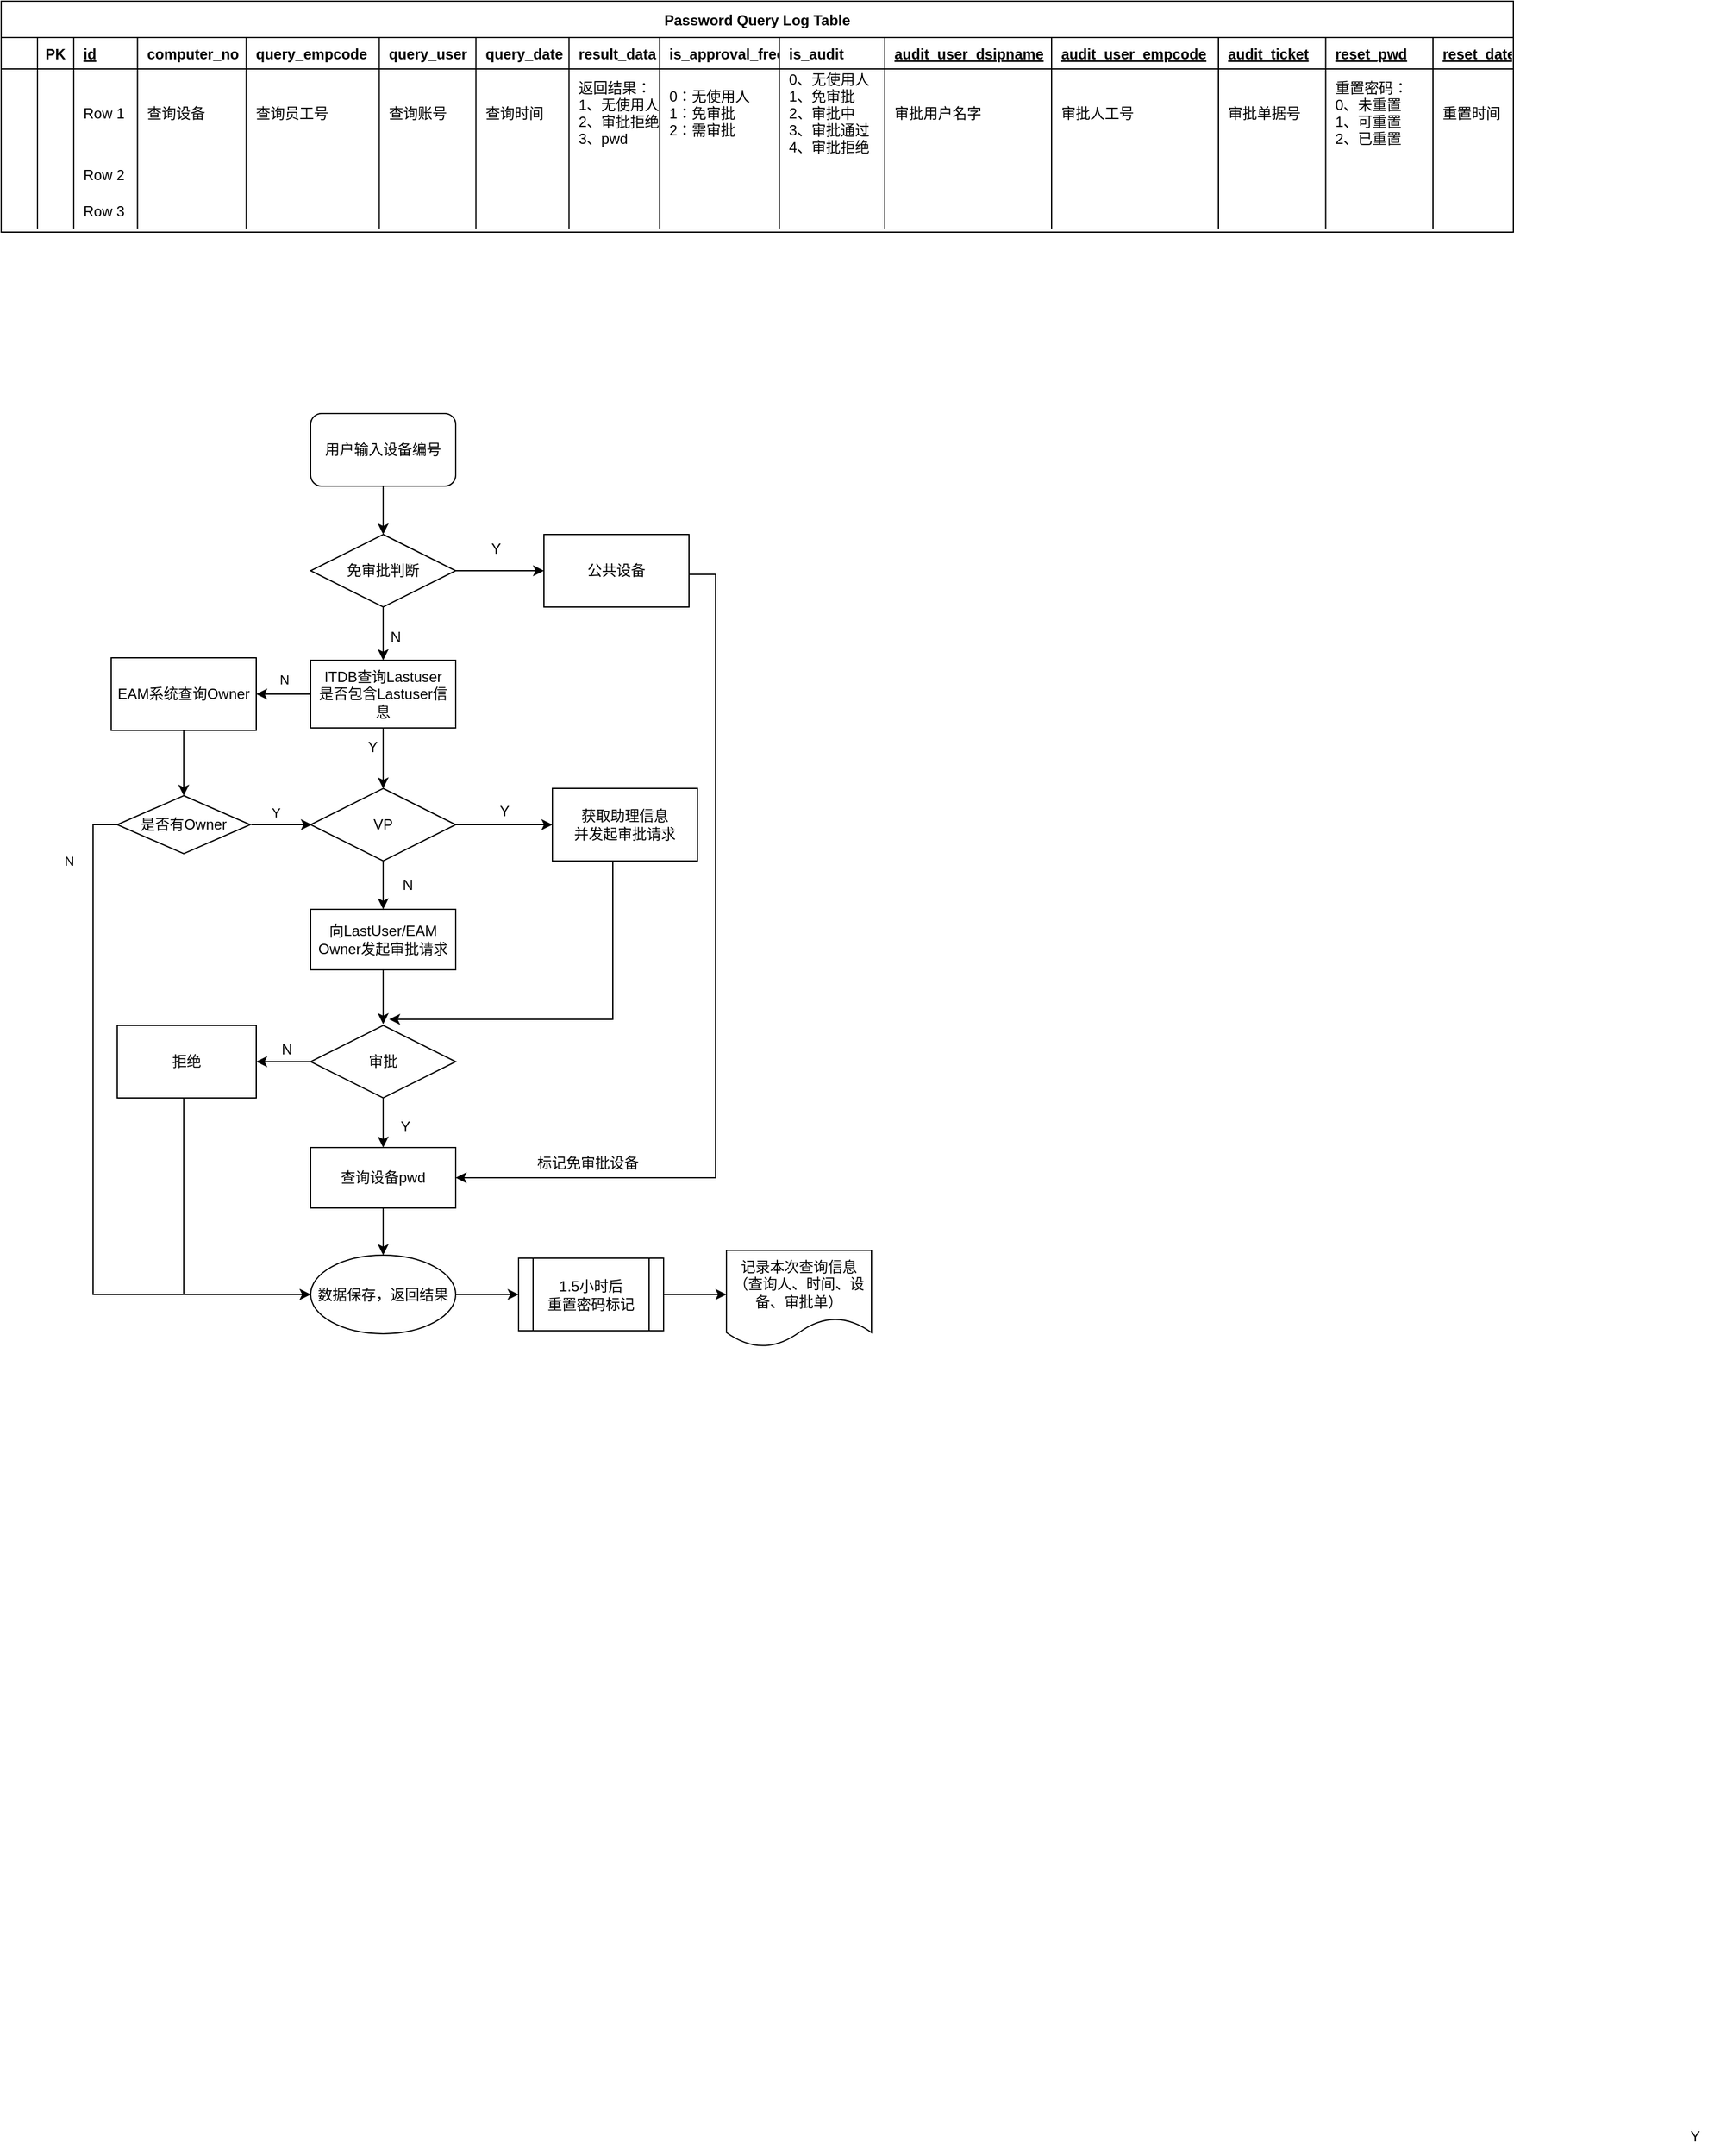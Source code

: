 <mxfile version="20.2.2" type="github">
  <diagram id="vbQiUH-Y-CFZcAto1QvN" name="Page-1">
    <mxGraphModel dx="1422" dy="1931" grid="0" gridSize="10" guides="1" tooltips="1" connect="1" arrows="1" fold="1" page="1" pageScale="1" pageWidth="827" pageHeight="1169" math="0" shadow="0">
      <root>
        <mxCell id="0" />
        <mxCell id="1" parent="0" />
        <mxCell id="knBJjmFrqUkN4ZLhKLsM-4" value="" style="edgeStyle=orthogonalEdgeStyle;rounded=0;orthogonalLoop=1;jettySize=auto;html=1;" parent="1" source="knBJjmFrqUkN4ZLhKLsM-1" target="knBJjmFrqUkN4ZLhKLsM-2" edge="1">
          <mxGeometry relative="1" as="geometry" />
        </mxCell>
        <mxCell id="knBJjmFrqUkN4ZLhKLsM-1" value="用户输入设备编号" style="rounded=1;whiteSpace=wrap;html=1;" parent="1" vertex="1">
          <mxGeometry x="280" y="130" width="120" height="60" as="geometry" />
        </mxCell>
        <mxCell id="knBJjmFrqUkN4ZLhKLsM-6" value="" style="edgeStyle=orthogonalEdgeStyle;rounded=0;orthogonalLoop=1;jettySize=auto;html=1;" parent="1" source="knBJjmFrqUkN4ZLhKLsM-2" target="knBJjmFrqUkN4ZLhKLsM-5" edge="1">
          <mxGeometry relative="1" as="geometry" />
        </mxCell>
        <mxCell id="knBJjmFrqUkN4ZLhKLsM-9" value="" style="edgeStyle=orthogonalEdgeStyle;rounded=0;orthogonalLoop=1;jettySize=auto;html=1;" parent="1" source="knBJjmFrqUkN4ZLhKLsM-2" target="knBJjmFrqUkN4ZLhKLsM-8" edge="1">
          <mxGeometry relative="1" as="geometry" />
        </mxCell>
        <mxCell id="knBJjmFrqUkN4ZLhKLsM-2" value="免审批判断" style="rhombus;whiteSpace=wrap;html=1;" parent="1" vertex="1">
          <mxGeometry x="280" y="230" width="120" height="60" as="geometry" />
        </mxCell>
        <mxCell id="knBJjmFrqUkN4ZLhKLsM-42" style="edgeStyle=orthogonalEdgeStyle;rounded=0;orthogonalLoop=1;jettySize=auto;html=1;entryX=1;entryY=0.5;entryDx=0;entryDy=0;" parent="1" source="knBJjmFrqUkN4ZLhKLsM-5" target="knBJjmFrqUkN4ZLhKLsM-25" edge="1">
          <mxGeometry relative="1" as="geometry">
            <mxPoint x="739" y="764" as="targetPoint" />
            <Array as="points">
              <mxPoint x="615" y="263" />
              <mxPoint x="615" y="762" />
            </Array>
          </mxGeometry>
        </mxCell>
        <mxCell id="knBJjmFrqUkN4ZLhKLsM-5" value="公共设备" style="whiteSpace=wrap;html=1;" parent="1" vertex="1">
          <mxGeometry x="473" y="230" width="120" height="60" as="geometry" />
        </mxCell>
        <mxCell id="knBJjmFrqUkN4ZLhKLsM-7" value="Y" style="text;html=1;align=center;verticalAlign=middle;resizable=0;points=[];autosize=1;strokeColor=none;fillColor=none;" parent="1" vertex="1">
          <mxGeometry x="418" y="227" width="30" height="30" as="geometry" />
        </mxCell>
        <object label="" id="knBJjmFrqUkN4ZLhKLsM-47">
          <mxCell style="edgeStyle=orthogonalEdgeStyle;rounded=0;orthogonalLoop=1;jettySize=auto;html=1;" parent="1" source="knBJjmFrqUkN4ZLhKLsM-8" target="knBJjmFrqUkN4ZLhKLsM-46" edge="1">
            <mxGeometry relative="1" as="geometry" />
          </mxCell>
        </object>
        <mxCell id="knBJjmFrqUkN4ZLhKLsM-54" value="N" style="edgeLabel;html=1;align=center;verticalAlign=middle;resizable=0;points=[];" parent="knBJjmFrqUkN4ZLhKLsM-47" vertex="1" connectable="0">
          <mxGeometry x="0.267" y="-2" relative="1" as="geometry">
            <mxPoint x="6" y="-10" as="offset" />
          </mxGeometry>
        </mxCell>
        <mxCell id="knBJjmFrqUkN4ZLhKLsM-49" value="" style="edgeStyle=orthogonalEdgeStyle;rounded=0;orthogonalLoop=1;jettySize=auto;html=1;entryX=0.5;entryY=0;entryDx=0;entryDy=0;" parent="1" source="knBJjmFrqUkN4ZLhKLsM-8" target="knBJjmFrqUkN4ZLhKLsM-11" edge="1">
          <mxGeometry relative="1" as="geometry">
            <mxPoint x="340" y="424" as="targetPoint" />
          </mxGeometry>
        </mxCell>
        <mxCell id="knBJjmFrqUkN4ZLhKLsM-8" value="ITDB查询Lastuser&lt;br&gt;是否包含Lastuser信息" style="whiteSpace=wrap;html=1;" parent="1" vertex="1">
          <mxGeometry x="280" y="334" width="120" height="56" as="geometry" />
        </mxCell>
        <mxCell id="knBJjmFrqUkN4ZLhKLsM-10" value="N" style="text;html=1;align=center;verticalAlign=middle;resizable=0;points=[];autosize=1;strokeColor=none;fillColor=none;" parent="1" vertex="1">
          <mxGeometry x="335" y="300" width="30" height="30" as="geometry" />
        </mxCell>
        <mxCell id="knBJjmFrqUkN4ZLhKLsM-14" value="" style="edgeStyle=orthogonalEdgeStyle;rounded=0;orthogonalLoop=1;jettySize=auto;html=1;" parent="1" source="knBJjmFrqUkN4ZLhKLsM-11" target="knBJjmFrqUkN4ZLhKLsM-13" edge="1">
          <mxGeometry relative="1" as="geometry" />
        </mxCell>
        <mxCell id="knBJjmFrqUkN4ZLhKLsM-17" value="" style="edgeStyle=orthogonalEdgeStyle;rounded=0;orthogonalLoop=1;jettySize=auto;html=1;" parent="1" source="knBJjmFrqUkN4ZLhKLsM-11" target="knBJjmFrqUkN4ZLhKLsM-16" edge="1">
          <mxGeometry relative="1" as="geometry" />
        </mxCell>
        <mxCell id="knBJjmFrqUkN4ZLhKLsM-11" value="VP" style="rhombus;whiteSpace=wrap;html=1;" parent="1" vertex="1">
          <mxGeometry x="280" y="440" width="120" height="60" as="geometry" />
        </mxCell>
        <mxCell id="knBJjmFrqUkN4ZLhKLsM-21" style="edgeStyle=orthogonalEdgeStyle;rounded=0;orthogonalLoop=1;jettySize=auto;html=1;" parent="1" source="knBJjmFrqUkN4ZLhKLsM-13" edge="1">
          <mxGeometry relative="1" as="geometry">
            <mxPoint x="345" y="631" as="targetPoint" />
            <Array as="points">
              <mxPoint x="530" y="631" />
            </Array>
          </mxGeometry>
        </mxCell>
        <mxCell id="knBJjmFrqUkN4ZLhKLsM-13" value="获取助理信息&lt;br&gt;并发起审批请求" style="whiteSpace=wrap;html=1;" parent="1" vertex="1">
          <mxGeometry x="480" y="440" width="120" height="60" as="geometry" />
        </mxCell>
        <mxCell id="knBJjmFrqUkN4ZLhKLsM-15" value="Y" style="text;html=1;align=center;verticalAlign=middle;resizable=0;points=[];autosize=1;strokeColor=none;fillColor=none;" parent="1" vertex="1">
          <mxGeometry x="425" y="444" width="30" height="30" as="geometry" />
        </mxCell>
        <mxCell id="knBJjmFrqUkN4ZLhKLsM-20" value="" style="edgeStyle=orthogonalEdgeStyle;rounded=0;orthogonalLoop=1;jettySize=auto;html=1;" parent="1" source="knBJjmFrqUkN4ZLhKLsM-16" edge="1">
          <mxGeometry relative="1" as="geometry">
            <mxPoint x="340" y="635" as="targetPoint" />
          </mxGeometry>
        </mxCell>
        <mxCell id="knBJjmFrqUkN4ZLhKLsM-16" value="向LastUser/EAM Owner发起审批请求" style="whiteSpace=wrap;html=1;" parent="1" vertex="1">
          <mxGeometry x="280" y="540" width="120" height="50" as="geometry" />
        </mxCell>
        <mxCell id="knBJjmFrqUkN4ZLhKLsM-18" value="N" style="text;html=1;align=center;verticalAlign=middle;resizable=0;points=[];autosize=1;strokeColor=none;fillColor=none;" parent="1" vertex="1">
          <mxGeometry x="345" y="505" width="30" height="30" as="geometry" />
        </mxCell>
        <mxCell id="knBJjmFrqUkN4ZLhKLsM-23" value="" style="edgeStyle=orthogonalEdgeStyle;rounded=0;orthogonalLoop=1;jettySize=auto;html=1;" parent="1" source="knBJjmFrqUkN4ZLhKLsM-19" target="knBJjmFrqUkN4ZLhKLsM-22" edge="1">
          <mxGeometry relative="1" as="geometry" />
        </mxCell>
        <mxCell id="knBJjmFrqUkN4ZLhKLsM-26" value="" style="edgeStyle=orthogonalEdgeStyle;rounded=0;orthogonalLoop=1;jettySize=auto;html=1;" parent="1" source="knBJjmFrqUkN4ZLhKLsM-19" target="knBJjmFrqUkN4ZLhKLsM-25" edge="1">
          <mxGeometry relative="1" as="geometry" />
        </mxCell>
        <mxCell id="knBJjmFrqUkN4ZLhKLsM-19" value="审批" style="rhombus;whiteSpace=wrap;html=1;" parent="1" vertex="1">
          <mxGeometry x="280" y="636" width="120" height="60" as="geometry" />
        </mxCell>
        <mxCell id="knBJjmFrqUkN4ZLhKLsM-34" style="edgeStyle=orthogonalEdgeStyle;rounded=0;orthogonalLoop=1;jettySize=auto;html=1;entryX=0;entryY=0.5;entryDx=0;entryDy=0;" parent="1" source="knBJjmFrqUkN4ZLhKLsM-22" target="knBJjmFrqUkN4ZLhKLsM-29" edge="1">
          <mxGeometry relative="1" as="geometry">
            <Array as="points">
              <mxPoint x="175" y="859" />
            </Array>
          </mxGeometry>
        </mxCell>
        <mxCell id="knBJjmFrqUkN4ZLhKLsM-22" value="拒绝" style="whiteSpace=wrap;html=1;" parent="1" vertex="1">
          <mxGeometry x="120" y="636" width="115" height="60" as="geometry" />
        </mxCell>
        <mxCell id="knBJjmFrqUkN4ZLhKLsM-24" value="N" style="text;html=1;align=center;verticalAlign=middle;resizable=0;points=[];autosize=1;strokeColor=none;fillColor=none;" parent="1" vertex="1">
          <mxGeometry x="245" y="641" width="30" height="30" as="geometry" />
        </mxCell>
        <mxCell id="knBJjmFrqUkN4ZLhKLsM-30" value="" style="edgeStyle=orthogonalEdgeStyle;rounded=0;orthogonalLoop=1;jettySize=auto;html=1;" parent="1" source="knBJjmFrqUkN4ZLhKLsM-25" target="knBJjmFrqUkN4ZLhKLsM-29" edge="1">
          <mxGeometry relative="1" as="geometry" />
        </mxCell>
        <mxCell id="knBJjmFrqUkN4ZLhKLsM-25" value="查询设备pwd" style="whiteSpace=wrap;html=1;" parent="1" vertex="1">
          <mxGeometry x="280" y="737" width="120" height="50" as="geometry" />
        </mxCell>
        <mxCell id="knBJjmFrqUkN4ZLhKLsM-27" value="Y" style="text;html=1;align=center;verticalAlign=middle;resizable=0;points=[];autosize=1;strokeColor=none;fillColor=none;" parent="1" vertex="1">
          <mxGeometry x="1410" y="1540" width="30" height="30" as="geometry" />
        </mxCell>
        <mxCell id="knBJjmFrqUkN4ZLhKLsM-28" value="Y" style="text;html=1;align=center;verticalAlign=middle;resizable=0;points=[];autosize=1;strokeColor=none;fillColor=none;" parent="1" vertex="1">
          <mxGeometry x="343" y="705" width="30" height="30" as="geometry" />
        </mxCell>
        <mxCell id="knBJjmFrqUkN4ZLhKLsM-36" value="" style="edgeStyle=orthogonalEdgeStyle;rounded=0;orthogonalLoop=1;jettySize=auto;html=1;" parent="1" source="knBJjmFrqUkN4ZLhKLsM-29" target="knBJjmFrqUkN4ZLhKLsM-35" edge="1">
          <mxGeometry relative="1" as="geometry" />
        </mxCell>
        <mxCell id="knBJjmFrqUkN4ZLhKLsM-29" value="数据保存，返回结果" style="ellipse;whiteSpace=wrap;html=1;" parent="1" vertex="1">
          <mxGeometry x="280" y="826" width="120" height="65" as="geometry" />
        </mxCell>
        <mxCell id="knBJjmFrqUkN4ZLhKLsM-38" value="" style="edgeStyle=orthogonalEdgeStyle;rounded=0;orthogonalLoop=1;jettySize=auto;html=1;" parent="1" source="knBJjmFrqUkN4ZLhKLsM-35" edge="1">
          <mxGeometry relative="1" as="geometry">
            <mxPoint x="624" y="858.5" as="targetPoint" />
          </mxGeometry>
        </mxCell>
        <mxCell id="knBJjmFrqUkN4ZLhKLsM-35" value="1.5小时后&lt;br&gt;重置密码标记" style="shape=process;whiteSpace=wrap;html=1;backgroundOutline=1;" parent="1" vertex="1">
          <mxGeometry x="452" y="828.5" width="120" height="60" as="geometry" />
        </mxCell>
        <mxCell id="knBJjmFrqUkN4ZLhKLsM-41" value="记录本次查询信息&lt;br&gt;（查询人、时间、设备、审批单）" style="shape=document;whiteSpace=wrap;html=1;boundedLbl=1;" parent="1" vertex="1">
          <mxGeometry x="624" y="822" width="120" height="80" as="geometry" />
        </mxCell>
        <mxCell id="knBJjmFrqUkN4ZLhKLsM-43" value="标记免审批设备" style="text;html=1;align=center;verticalAlign=middle;resizable=0;points=[];autosize=1;strokeColor=none;fillColor=none;" parent="1" vertex="1">
          <mxGeometry x="458" y="737" width="102" height="26" as="geometry" />
        </mxCell>
        <mxCell id="knBJjmFrqUkN4ZLhKLsM-56" value="" style="edgeStyle=orthogonalEdgeStyle;rounded=0;orthogonalLoop=1;jettySize=auto;html=1;" parent="1" source="knBJjmFrqUkN4ZLhKLsM-46" target="knBJjmFrqUkN4ZLhKLsM-55" edge="1">
          <mxGeometry relative="1" as="geometry" />
        </mxCell>
        <mxCell id="knBJjmFrqUkN4ZLhKLsM-46" value="EAM系统查询Owner" style="whiteSpace=wrap;html=1;" parent="1" vertex="1">
          <mxGeometry x="115" y="332" width="120" height="60" as="geometry" />
        </mxCell>
        <mxCell id="knBJjmFrqUkN4ZLhKLsM-50" value="Y" style="text;html=1;align=center;verticalAlign=middle;resizable=0;points=[];autosize=1;strokeColor=none;fillColor=none;" parent="1" vertex="1">
          <mxGeometry x="316" y="391" width="30" height="30" as="geometry" />
        </mxCell>
        <mxCell id="knBJjmFrqUkN4ZLhKLsM-57" value="Y&lt;br&gt;" style="edgeStyle=orthogonalEdgeStyle;rounded=0;orthogonalLoop=1;jettySize=auto;html=1;" parent="1" edge="1">
          <mxGeometry x="-0.2" y="10" relative="1" as="geometry">
            <mxPoint x="231" y="470" as="sourcePoint" />
            <mxPoint x="281" y="470" as="targetPoint" />
            <mxPoint as="offset" />
          </mxGeometry>
        </mxCell>
        <mxCell id="knBJjmFrqUkN4ZLhKLsM-58" style="edgeStyle=orthogonalEdgeStyle;rounded=0;orthogonalLoop=1;jettySize=auto;html=1;entryX=0;entryY=0.5;entryDx=0;entryDy=0;" parent="1" source="knBJjmFrqUkN4ZLhKLsM-55" target="knBJjmFrqUkN4ZLhKLsM-29" edge="1">
          <mxGeometry relative="1" as="geometry">
            <Array as="points">
              <mxPoint x="100" y="470" />
              <mxPoint x="100" y="859" />
            </Array>
          </mxGeometry>
        </mxCell>
        <mxCell id="knBJjmFrqUkN4ZLhKLsM-59" value="N" style="edgeLabel;html=1;align=center;verticalAlign=middle;resizable=0;points=[];" parent="knBJjmFrqUkN4ZLhKLsM-58" vertex="1" connectable="0">
          <mxGeometry x="0.125" y="1" relative="1" as="geometry">
            <mxPoint x="-21" y="-281" as="offset" />
          </mxGeometry>
        </mxCell>
        <mxCell id="knBJjmFrqUkN4ZLhKLsM-55" value="是否有Owner" style="rhombus;whiteSpace=wrap;html=1;" parent="1" vertex="1">
          <mxGeometry x="120" y="446" width="110" height="48" as="geometry" />
        </mxCell>
        <object label="Password Query Log Table" computer_no="编号" placeholders="1" id="2MrhT0dnpiUWP16GjqeY-18">
          <mxCell style="shape=table;startSize=30;container=1;collapsible=1;childLayout=tableLayout;fixedRows=1;rowLines=0;fontStyle=1;align=center;resizeLast=1;" parent="1" vertex="1">
            <mxGeometry x="24" y="-211" width="1251" height="191" as="geometry" />
          </mxCell>
        </object>
        <mxCell id="2MrhT0dnpiUWP16GjqeY-19" value="" style="shape=tableRow;horizontal=0;startSize=0;swimlaneHead=0;swimlaneBody=0;fillColor=none;collapsible=0;dropTarget=0;points=[[0,0.5],[1,0.5]];portConstraint=eastwest;top=0;left=0;right=0;bottom=1;" parent="2MrhT0dnpiUWP16GjqeY-18" vertex="1">
          <mxGeometry y="30" width="1251" height="26" as="geometry" />
        </mxCell>
        <mxCell id="2MrhT0dnpiUWP16GjqeY-31" style="shape=partialRectangle;connectable=0;fillColor=none;top=0;left=0;bottom=0;right=0;fontStyle=1;overflow=hidden;" parent="2MrhT0dnpiUWP16GjqeY-19" vertex="1">
          <mxGeometry width="30" height="26" as="geometry">
            <mxRectangle width="30" height="26" as="alternateBounds" />
          </mxGeometry>
        </mxCell>
        <mxCell id="2MrhT0dnpiUWP16GjqeY-20" value="PK" style="shape=partialRectangle;connectable=0;fillColor=none;top=0;left=0;bottom=0;right=0;fontStyle=1;overflow=hidden;" parent="2MrhT0dnpiUWP16GjqeY-19" vertex="1">
          <mxGeometry x="30" width="30" height="26" as="geometry">
            <mxRectangle width="30" height="26" as="alternateBounds" />
          </mxGeometry>
        </mxCell>
        <mxCell id="2MrhT0dnpiUWP16GjqeY-21" value="id" style="shape=partialRectangle;connectable=0;fillColor=none;top=0;left=0;bottom=0;right=0;align=left;spacingLeft=6;fontStyle=5;overflow=hidden;" parent="2MrhT0dnpiUWP16GjqeY-19" vertex="1">
          <mxGeometry x="60" width="52.75" height="26" as="geometry">
            <mxRectangle width="52.75" height="26" as="alternateBounds" />
          </mxGeometry>
        </mxCell>
        <mxCell id="2MrhT0dnpiUWP16GjqeY-35" value="computer_no" style="shape=partialRectangle;connectable=0;fillColor=none;top=0;left=0;bottom=0;right=0;align=left;spacingLeft=6;fontStyle=1;overflow=hidden;" parent="2MrhT0dnpiUWP16GjqeY-19" vertex="1">
          <mxGeometry x="112.75" width="90" height="26" as="geometry">
            <mxRectangle width="90" height="26" as="alternateBounds" />
          </mxGeometry>
        </mxCell>
        <mxCell id="2MrhT0dnpiUWP16GjqeY-39" value="query_empcode" style="shape=partialRectangle;connectable=0;fillColor=none;top=0;left=0;bottom=0;right=0;align=left;spacingLeft=6;fontStyle=1;overflow=hidden;" parent="2MrhT0dnpiUWP16GjqeY-19" vertex="1">
          <mxGeometry x="202.75" width="110" height="26" as="geometry">
            <mxRectangle width="110" height="26" as="alternateBounds" />
          </mxGeometry>
        </mxCell>
        <mxCell id="2MrhT0dnpiUWP16GjqeY-43" value="query_user" style="shape=partialRectangle;connectable=0;fillColor=none;top=0;left=0;bottom=0;right=0;align=left;spacingLeft=6;fontStyle=1;overflow=hidden;" parent="2MrhT0dnpiUWP16GjqeY-19" vertex="1">
          <mxGeometry x="312.75" width="80" height="26" as="geometry">
            <mxRectangle width="80" height="26" as="alternateBounds" />
          </mxGeometry>
        </mxCell>
        <mxCell id="2MrhT0dnpiUWP16GjqeY-47" value="query_date" style="shape=partialRectangle;connectable=0;fillColor=none;top=0;left=0;bottom=0;right=0;align=left;spacingLeft=6;fontStyle=1;overflow=hidden;" parent="2MrhT0dnpiUWP16GjqeY-19" vertex="1">
          <mxGeometry x="392.75" width="77" height="26" as="geometry">
            <mxRectangle width="77" height="26" as="alternateBounds" />
          </mxGeometry>
        </mxCell>
        <mxCell id="2MrhT0dnpiUWP16GjqeY-55" value="result_data" style="shape=partialRectangle;connectable=0;fillColor=none;top=0;left=0;bottom=0;right=0;align=left;spacingLeft=6;fontStyle=1;overflow=hidden;" parent="2MrhT0dnpiUWP16GjqeY-19" vertex="1">
          <mxGeometry x="469.75" width="75" height="26" as="geometry">
            <mxRectangle width="75" height="26" as="alternateBounds" />
          </mxGeometry>
        </mxCell>
        <mxCell id="2MrhT0dnpiUWP16GjqeY-51" value="is_approval_free" style="shape=partialRectangle;connectable=0;fillColor=none;top=0;left=0;bottom=0;right=0;align=left;spacingLeft=6;fontStyle=1;overflow=hidden;" parent="2MrhT0dnpiUWP16GjqeY-19" vertex="1">
          <mxGeometry x="544.75" width="99" height="26" as="geometry">
            <mxRectangle width="99" height="26" as="alternateBounds" />
          </mxGeometry>
        </mxCell>
        <mxCell id="2MrhT0dnpiUWP16GjqeY-59" value="is_audit" style="shape=partialRectangle;connectable=0;fillColor=none;top=0;left=0;bottom=0;right=0;align=left;spacingLeft=6;fontStyle=1;overflow=hidden;" parent="2MrhT0dnpiUWP16GjqeY-19" vertex="1">
          <mxGeometry x="643.75" width="87.25" height="26" as="geometry">
            <mxRectangle width="87.25" height="26" as="alternateBounds" />
          </mxGeometry>
        </mxCell>
        <mxCell id="2MrhT0dnpiUWP16GjqeY-63" value="audit_user_dsipname" style="shape=partialRectangle;connectable=0;fillColor=none;top=0;left=0;bottom=0;right=0;align=left;spacingLeft=6;fontStyle=5;overflow=hidden;" parent="2MrhT0dnpiUWP16GjqeY-19" vertex="1">
          <mxGeometry x="731" width="138" height="26" as="geometry">
            <mxRectangle width="138" height="26" as="alternateBounds" />
          </mxGeometry>
        </mxCell>
        <mxCell id="2MrhT0dnpiUWP16GjqeY-67" value="audit_user_empcode" style="shape=partialRectangle;connectable=0;fillColor=none;top=0;left=0;bottom=0;right=0;align=left;spacingLeft=6;fontStyle=5;overflow=hidden;" parent="2MrhT0dnpiUWP16GjqeY-19" vertex="1">
          <mxGeometry x="869" width="138" height="26" as="geometry">
            <mxRectangle width="138" height="26" as="alternateBounds" />
          </mxGeometry>
        </mxCell>
        <mxCell id="2MrhT0dnpiUWP16GjqeY-71" value="audit_ticket" style="shape=partialRectangle;connectable=0;fillColor=none;top=0;left=0;bottom=0;right=0;align=left;spacingLeft=6;fontStyle=5;overflow=hidden;" parent="2MrhT0dnpiUWP16GjqeY-19" vertex="1">
          <mxGeometry x="1007" width="88.75" height="26" as="geometry">
            <mxRectangle width="88.75" height="26" as="alternateBounds" />
          </mxGeometry>
        </mxCell>
        <mxCell id="2MrhT0dnpiUWP16GjqeY-75" value="reset_pwd" style="shape=partialRectangle;connectable=0;fillColor=none;top=0;left=0;bottom=0;right=0;align=left;spacingLeft=6;fontStyle=5;overflow=hidden;" parent="2MrhT0dnpiUWP16GjqeY-19" vertex="1">
          <mxGeometry x="1095.75" width="88.75" height="26" as="geometry">
            <mxRectangle width="88.75" height="26" as="alternateBounds" />
          </mxGeometry>
        </mxCell>
        <mxCell id="2MrhT0dnpiUWP16GjqeY-79" value="reset_date" style="shape=partialRectangle;connectable=0;fillColor=none;top=0;left=0;bottom=0;right=0;align=left;spacingLeft=6;fontStyle=5;overflow=hidden;" parent="2MrhT0dnpiUWP16GjqeY-19" vertex="1">
          <mxGeometry x="1184.5" width="66.5" height="26" as="geometry">
            <mxRectangle width="66.5" height="26" as="alternateBounds" />
          </mxGeometry>
        </mxCell>
        <mxCell id="2MrhT0dnpiUWP16GjqeY-22" value="" style="shape=tableRow;horizontal=0;startSize=0;swimlaneHead=0;swimlaneBody=0;fillColor=none;collapsible=0;dropTarget=0;points=[[0,0.5],[1,0.5]];portConstraint=eastwest;top=0;left=0;right=0;bottom=0;" parent="2MrhT0dnpiUWP16GjqeY-18" vertex="1">
          <mxGeometry y="56" width="1251" height="72" as="geometry" />
        </mxCell>
        <mxCell id="2MrhT0dnpiUWP16GjqeY-32" style="shape=partialRectangle;connectable=0;fillColor=none;top=0;left=0;bottom=0;right=0;editable=1;overflow=hidden;" parent="2MrhT0dnpiUWP16GjqeY-22" vertex="1">
          <mxGeometry width="30" height="72" as="geometry">
            <mxRectangle width="30" height="72" as="alternateBounds" />
          </mxGeometry>
        </mxCell>
        <mxCell id="2MrhT0dnpiUWP16GjqeY-23" value="" style="shape=partialRectangle;connectable=0;fillColor=none;top=0;left=0;bottom=0;right=0;editable=1;overflow=hidden;" parent="2MrhT0dnpiUWP16GjqeY-22" vertex="1">
          <mxGeometry x="30" width="30" height="72" as="geometry">
            <mxRectangle width="30" height="72" as="alternateBounds" />
          </mxGeometry>
        </mxCell>
        <mxCell id="2MrhT0dnpiUWP16GjqeY-24" value="Row 1" style="shape=partialRectangle;connectable=0;fillColor=none;top=0;left=0;bottom=0;right=0;align=left;spacingLeft=6;overflow=hidden;" parent="2MrhT0dnpiUWP16GjqeY-22" vertex="1">
          <mxGeometry x="60" width="52.75" height="72" as="geometry">
            <mxRectangle width="52.75" height="72" as="alternateBounds" />
          </mxGeometry>
        </mxCell>
        <mxCell id="2MrhT0dnpiUWP16GjqeY-36" value="查询设备" style="shape=partialRectangle;connectable=0;fillColor=none;top=0;left=0;bottom=0;right=0;align=left;spacingLeft=6;overflow=hidden;" parent="2MrhT0dnpiUWP16GjqeY-22" vertex="1">
          <mxGeometry x="112.75" width="90" height="72" as="geometry">
            <mxRectangle width="90" height="72" as="alternateBounds" />
          </mxGeometry>
        </mxCell>
        <mxCell id="2MrhT0dnpiUWP16GjqeY-40" value="查询员工号        " style="shape=partialRectangle;connectable=0;fillColor=none;top=0;left=0;bottom=0;right=0;align=left;spacingLeft=6;overflow=hidden;" parent="2MrhT0dnpiUWP16GjqeY-22" vertex="1">
          <mxGeometry x="202.75" width="110" height="72" as="geometry">
            <mxRectangle width="110" height="72" as="alternateBounds" />
          </mxGeometry>
        </mxCell>
        <mxCell id="2MrhT0dnpiUWP16GjqeY-44" value="查询账号" style="shape=partialRectangle;connectable=0;fillColor=none;top=0;left=0;bottom=0;right=0;align=left;spacingLeft=6;overflow=hidden;" parent="2MrhT0dnpiUWP16GjqeY-22" vertex="1">
          <mxGeometry x="312.75" width="80" height="72" as="geometry">
            <mxRectangle width="80" height="72" as="alternateBounds" />
          </mxGeometry>
        </mxCell>
        <mxCell id="2MrhT0dnpiUWP16GjqeY-48" value="查询时间" style="shape=partialRectangle;connectable=0;fillColor=none;top=0;left=0;bottom=0;right=0;align=left;spacingLeft=6;overflow=hidden;" parent="2MrhT0dnpiUWP16GjqeY-22" vertex="1">
          <mxGeometry x="392.75" width="77" height="72" as="geometry">
            <mxRectangle width="77" height="72" as="alternateBounds" />
          </mxGeometry>
        </mxCell>
        <mxCell id="2MrhT0dnpiUWP16GjqeY-56" value="返回结果：&#xa;1、无使用人&#xa;2、审批拒绝&#xa;3、pwd" style="shape=partialRectangle;connectable=0;fillColor=none;top=0;left=0;bottom=0;right=0;align=left;spacingLeft=6;overflow=hidden;" parent="2MrhT0dnpiUWP16GjqeY-22" vertex="1">
          <mxGeometry x="469.75" width="75" height="72" as="geometry">
            <mxRectangle width="75" height="72" as="alternateBounds" />
          </mxGeometry>
        </mxCell>
        <mxCell id="2MrhT0dnpiUWP16GjqeY-52" value="0：无使用人&#xa;1：免审批&#xa;2：需审批" style="shape=partialRectangle;connectable=0;fillColor=none;top=0;left=0;bottom=0;right=0;align=left;spacingLeft=6;overflow=hidden;" parent="2MrhT0dnpiUWP16GjqeY-22" vertex="1">
          <mxGeometry x="544.75" width="99" height="72" as="geometry">
            <mxRectangle width="99" height="72" as="alternateBounds" />
          </mxGeometry>
        </mxCell>
        <mxCell id="2MrhT0dnpiUWP16GjqeY-60" value="0、无使用人&#xa;1、免审批&#xa;2、审批中&#xa;3、审批通过&#xa;4、审批拒绝" style="shape=partialRectangle;connectable=0;fillColor=none;top=0;left=0;bottom=0;right=0;align=left;spacingLeft=6;overflow=hidden;" parent="2MrhT0dnpiUWP16GjqeY-22" vertex="1">
          <mxGeometry x="643.75" width="87.25" height="72" as="geometry">
            <mxRectangle width="87.25" height="72" as="alternateBounds" />
          </mxGeometry>
        </mxCell>
        <mxCell id="2MrhT0dnpiUWP16GjqeY-64" value="审批用户名字" style="shape=partialRectangle;connectable=0;fillColor=none;top=0;left=0;bottom=0;right=0;align=left;spacingLeft=6;overflow=hidden;" parent="2MrhT0dnpiUWP16GjqeY-22" vertex="1">
          <mxGeometry x="731" width="138" height="72" as="geometry">
            <mxRectangle width="138" height="72" as="alternateBounds" />
          </mxGeometry>
        </mxCell>
        <mxCell id="2MrhT0dnpiUWP16GjqeY-68" value="审批人工号" style="shape=partialRectangle;connectable=0;fillColor=none;top=0;left=0;bottom=0;right=0;align=left;spacingLeft=6;overflow=hidden;" parent="2MrhT0dnpiUWP16GjqeY-22" vertex="1">
          <mxGeometry x="869" width="138" height="72" as="geometry">
            <mxRectangle width="138" height="72" as="alternateBounds" />
          </mxGeometry>
        </mxCell>
        <mxCell id="2MrhT0dnpiUWP16GjqeY-72" value="审批单据号" style="shape=partialRectangle;connectable=0;fillColor=none;top=0;left=0;bottom=0;right=0;align=left;spacingLeft=6;overflow=hidden;" parent="2MrhT0dnpiUWP16GjqeY-22" vertex="1">
          <mxGeometry x="1007" width="88.75" height="72" as="geometry">
            <mxRectangle width="88.75" height="72" as="alternateBounds" />
          </mxGeometry>
        </mxCell>
        <mxCell id="2MrhT0dnpiUWP16GjqeY-76" value="重置密码：&#xa;0、未重置&#xa;1、可重置&#xa;2、已重置" style="shape=partialRectangle;connectable=0;fillColor=none;top=0;left=0;bottom=0;right=0;align=left;spacingLeft=6;overflow=hidden;" parent="2MrhT0dnpiUWP16GjqeY-22" vertex="1">
          <mxGeometry x="1095.75" width="88.75" height="72" as="geometry">
            <mxRectangle width="88.75" height="72" as="alternateBounds" />
          </mxGeometry>
        </mxCell>
        <mxCell id="2MrhT0dnpiUWP16GjqeY-80" value="重置时间" style="shape=partialRectangle;connectable=0;fillColor=none;top=0;left=0;bottom=0;right=0;align=left;spacingLeft=6;overflow=hidden;" parent="2MrhT0dnpiUWP16GjqeY-22" vertex="1">
          <mxGeometry x="1184.5" width="66.5" height="72" as="geometry">
            <mxRectangle width="66.5" height="72" as="alternateBounds" />
          </mxGeometry>
        </mxCell>
        <mxCell id="2MrhT0dnpiUWP16GjqeY-25" value="" style="shape=tableRow;horizontal=0;startSize=0;swimlaneHead=0;swimlaneBody=0;fillColor=none;collapsible=0;dropTarget=0;points=[[0,0.5],[1,0.5]];portConstraint=eastwest;top=0;left=0;right=0;bottom=0;" parent="2MrhT0dnpiUWP16GjqeY-18" vertex="1">
          <mxGeometry y="128" width="1251" height="30" as="geometry" />
        </mxCell>
        <mxCell id="2MrhT0dnpiUWP16GjqeY-33" style="shape=partialRectangle;connectable=0;fillColor=none;top=0;left=0;bottom=0;right=0;editable=1;overflow=hidden;" parent="2MrhT0dnpiUWP16GjqeY-25" vertex="1">
          <mxGeometry width="30" height="30" as="geometry">
            <mxRectangle width="30" height="30" as="alternateBounds" />
          </mxGeometry>
        </mxCell>
        <mxCell id="2MrhT0dnpiUWP16GjqeY-26" value="" style="shape=partialRectangle;connectable=0;fillColor=none;top=0;left=0;bottom=0;right=0;editable=1;overflow=hidden;" parent="2MrhT0dnpiUWP16GjqeY-25" vertex="1">
          <mxGeometry x="30" width="30" height="30" as="geometry">
            <mxRectangle width="30" height="30" as="alternateBounds" />
          </mxGeometry>
        </mxCell>
        <mxCell id="2MrhT0dnpiUWP16GjqeY-27" value="Row 2" style="shape=partialRectangle;connectable=0;fillColor=none;top=0;left=0;bottom=0;right=0;align=left;spacingLeft=6;overflow=hidden;" parent="2MrhT0dnpiUWP16GjqeY-25" vertex="1">
          <mxGeometry x="60" width="52.75" height="30" as="geometry">
            <mxRectangle width="52.75" height="30" as="alternateBounds" />
          </mxGeometry>
        </mxCell>
        <mxCell id="2MrhT0dnpiUWP16GjqeY-37" style="shape=partialRectangle;connectable=0;fillColor=none;top=0;left=0;bottom=0;right=0;align=left;spacingLeft=6;overflow=hidden;" parent="2MrhT0dnpiUWP16GjqeY-25" vertex="1">
          <mxGeometry x="112.75" width="90" height="30" as="geometry">
            <mxRectangle width="90" height="30" as="alternateBounds" />
          </mxGeometry>
        </mxCell>
        <mxCell id="2MrhT0dnpiUWP16GjqeY-41" style="shape=partialRectangle;connectable=0;fillColor=none;top=0;left=0;bottom=0;right=0;align=left;spacingLeft=6;overflow=hidden;" parent="2MrhT0dnpiUWP16GjqeY-25" vertex="1">
          <mxGeometry x="202.75" width="110" height="30" as="geometry">
            <mxRectangle width="110" height="30" as="alternateBounds" />
          </mxGeometry>
        </mxCell>
        <mxCell id="2MrhT0dnpiUWP16GjqeY-45" style="shape=partialRectangle;connectable=0;fillColor=none;top=0;left=0;bottom=0;right=0;align=left;spacingLeft=6;overflow=hidden;" parent="2MrhT0dnpiUWP16GjqeY-25" vertex="1">
          <mxGeometry x="312.75" width="80" height="30" as="geometry">
            <mxRectangle width="80" height="30" as="alternateBounds" />
          </mxGeometry>
        </mxCell>
        <mxCell id="2MrhT0dnpiUWP16GjqeY-49" style="shape=partialRectangle;connectable=0;fillColor=none;top=0;left=0;bottom=0;right=0;align=left;spacingLeft=6;overflow=hidden;" parent="2MrhT0dnpiUWP16GjqeY-25" vertex="1">
          <mxGeometry x="392.75" width="77" height="30" as="geometry">
            <mxRectangle width="77" height="30" as="alternateBounds" />
          </mxGeometry>
        </mxCell>
        <mxCell id="2MrhT0dnpiUWP16GjqeY-57" style="shape=partialRectangle;connectable=0;fillColor=none;top=0;left=0;bottom=0;right=0;align=left;spacingLeft=6;overflow=hidden;" parent="2MrhT0dnpiUWP16GjqeY-25" vertex="1">
          <mxGeometry x="469.75" width="75" height="30" as="geometry">
            <mxRectangle width="75" height="30" as="alternateBounds" />
          </mxGeometry>
        </mxCell>
        <mxCell id="2MrhT0dnpiUWP16GjqeY-53" style="shape=partialRectangle;connectable=0;fillColor=none;top=0;left=0;bottom=0;right=0;align=left;spacingLeft=6;overflow=hidden;" parent="2MrhT0dnpiUWP16GjqeY-25" vertex="1">
          <mxGeometry x="544.75" width="99" height="30" as="geometry">
            <mxRectangle width="99" height="30" as="alternateBounds" />
          </mxGeometry>
        </mxCell>
        <mxCell id="2MrhT0dnpiUWP16GjqeY-61" style="shape=partialRectangle;connectable=0;fillColor=none;top=0;left=0;bottom=0;right=0;align=left;spacingLeft=6;overflow=hidden;" parent="2MrhT0dnpiUWP16GjqeY-25" vertex="1">
          <mxGeometry x="643.75" width="87.25" height="30" as="geometry">
            <mxRectangle width="87.25" height="30" as="alternateBounds" />
          </mxGeometry>
        </mxCell>
        <mxCell id="2MrhT0dnpiUWP16GjqeY-65" style="shape=partialRectangle;connectable=0;fillColor=none;top=0;left=0;bottom=0;right=0;align=left;spacingLeft=6;overflow=hidden;" parent="2MrhT0dnpiUWP16GjqeY-25" vertex="1">
          <mxGeometry x="731" width="138" height="30" as="geometry">
            <mxRectangle width="138" height="30" as="alternateBounds" />
          </mxGeometry>
        </mxCell>
        <mxCell id="2MrhT0dnpiUWP16GjqeY-69" style="shape=partialRectangle;connectable=0;fillColor=none;top=0;left=0;bottom=0;right=0;align=left;spacingLeft=6;overflow=hidden;" parent="2MrhT0dnpiUWP16GjqeY-25" vertex="1">
          <mxGeometry x="869" width="138" height="30" as="geometry">
            <mxRectangle width="138" height="30" as="alternateBounds" />
          </mxGeometry>
        </mxCell>
        <mxCell id="2MrhT0dnpiUWP16GjqeY-73" style="shape=partialRectangle;connectable=0;fillColor=none;top=0;left=0;bottom=0;right=0;align=left;spacingLeft=6;overflow=hidden;" parent="2MrhT0dnpiUWP16GjqeY-25" vertex="1">
          <mxGeometry x="1007" width="88.75" height="30" as="geometry">
            <mxRectangle width="88.75" height="30" as="alternateBounds" />
          </mxGeometry>
        </mxCell>
        <mxCell id="2MrhT0dnpiUWP16GjqeY-77" style="shape=partialRectangle;connectable=0;fillColor=none;top=0;left=0;bottom=0;right=0;align=left;spacingLeft=6;overflow=hidden;" parent="2MrhT0dnpiUWP16GjqeY-25" vertex="1">
          <mxGeometry x="1095.75" width="88.75" height="30" as="geometry">
            <mxRectangle width="88.75" height="30" as="alternateBounds" />
          </mxGeometry>
        </mxCell>
        <mxCell id="2MrhT0dnpiUWP16GjqeY-81" style="shape=partialRectangle;connectable=0;fillColor=none;top=0;left=0;bottom=0;right=0;align=left;spacingLeft=6;overflow=hidden;" parent="2MrhT0dnpiUWP16GjqeY-25" vertex="1">
          <mxGeometry x="1184.5" width="66.5" height="30" as="geometry">
            <mxRectangle width="66.5" height="30" as="alternateBounds" />
          </mxGeometry>
        </mxCell>
        <mxCell id="2MrhT0dnpiUWP16GjqeY-28" value="" style="shape=tableRow;horizontal=0;startSize=0;swimlaneHead=0;swimlaneBody=0;fillColor=none;collapsible=0;dropTarget=0;points=[[0,0.5],[1,0.5]];portConstraint=eastwest;top=0;left=0;right=0;bottom=0;" parent="2MrhT0dnpiUWP16GjqeY-18" vertex="1">
          <mxGeometry y="158" width="1251" height="30" as="geometry" />
        </mxCell>
        <mxCell id="2MrhT0dnpiUWP16GjqeY-34" style="shape=partialRectangle;connectable=0;fillColor=none;top=0;left=0;bottom=0;right=0;editable=1;overflow=hidden;" parent="2MrhT0dnpiUWP16GjqeY-28" vertex="1">
          <mxGeometry width="30" height="30" as="geometry">
            <mxRectangle width="30" height="30" as="alternateBounds" />
          </mxGeometry>
        </mxCell>
        <mxCell id="2MrhT0dnpiUWP16GjqeY-29" value="" style="shape=partialRectangle;connectable=0;fillColor=none;top=0;left=0;bottom=0;right=0;editable=1;overflow=hidden;" parent="2MrhT0dnpiUWP16GjqeY-28" vertex="1">
          <mxGeometry x="30" width="30" height="30" as="geometry">
            <mxRectangle width="30" height="30" as="alternateBounds" />
          </mxGeometry>
        </mxCell>
        <mxCell id="2MrhT0dnpiUWP16GjqeY-30" value="Row 3" style="shape=partialRectangle;connectable=0;fillColor=none;top=0;left=0;bottom=0;right=0;align=left;spacingLeft=6;overflow=hidden;" parent="2MrhT0dnpiUWP16GjqeY-28" vertex="1">
          <mxGeometry x="60" width="52.75" height="30" as="geometry">
            <mxRectangle width="52.75" height="30" as="alternateBounds" />
          </mxGeometry>
        </mxCell>
        <mxCell id="2MrhT0dnpiUWP16GjqeY-38" style="shape=partialRectangle;connectable=0;fillColor=none;top=0;left=0;bottom=0;right=0;align=left;spacingLeft=6;overflow=hidden;" parent="2MrhT0dnpiUWP16GjqeY-28" vertex="1">
          <mxGeometry x="112.75" width="90" height="30" as="geometry">
            <mxRectangle width="90" height="30" as="alternateBounds" />
          </mxGeometry>
        </mxCell>
        <mxCell id="2MrhT0dnpiUWP16GjqeY-42" style="shape=partialRectangle;connectable=0;fillColor=none;top=0;left=0;bottom=0;right=0;align=left;spacingLeft=6;overflow=hidden;" parent="2MrhT0dnpiUWP16GjqeY-28" vertex="1">
          <mxGeometry x="202.75" width="110" height="30" as="geometry">
            <mxRectangle width="110" height="30" as="alternateBounds" />
          </mxGeometry>
        </mxCell>
        <mxCell id="2MrhT0dnpiUWP16GjqeY-46" style="shape=partialRectangle;connectable=0;fillColor=none;top=0;left=0;bottom=0;right=0;align=left;spacingLeft=6;overflow=hidden;" parent="2MrhT0dnpiUWP16GjqeY-28" vertex="1">
          <mxGeometry x="312.75" width="80" height="30" as="geometry">
            <mxRectangle width="80" height="30" as="alternateBounds" />
          </mxGeometry>
        </mxCell>
        <mxCell id="2MrhT0dnpiUWP16GjqeY-50" style="shape=partialRectangle;connectable=0;fillColor=none;top=0;left=0;bottom=0;right=0;align=left;spacingLeft=6;overflow=hidden;" parent="2MrhT0dnpiUWP16GjqeY-28" vertex="1">
          <mxGeometry x="392.75" width="77" height="30" as="geometry">
            <mxRectangle width="77" height="30" as="alternateBounds" />
          </mxGeometry>
        </mxCell>
        <mxCell id="2MrhT0dnpiUWP16GjqeY-58" style="shape=partialRectangle;connectable=0;fillColor=none;top=0;left=0;bottom=0;right=0;align=left;spacingLeft=6;overflow=hidden;" parent="2MrhT0dnpiUWP16GjqeY-28" vertex="1">
          <mxGeometry x="469.75" width="75" height="30" as="geometry">
            <mxRectangle width="75" height="30" as="alternateBounds" />
          </mxGeometry>
        </mxCell>
        <mxCell id="2MrhT0dnpiUWP16GjqeY-54" style="shape=partialRectangle;connectable=0;fillColor=none;top=0;left=0;bottom=0;right=0;align=left;spacingLeft=6;overflow=hidden;" parent="2MrhT0dnpiUWP16GjqeY-28" vertex="1">
          <mxGeometry x="544.75" width="99" height="30" as="geometry">
            <mxRectangle width="99" height="30" as="alternateBounds" />
          </mxGeometry>
        </mxCell>
        <mxCell id="2MrhT0dnpiUWP16GjqeY-62" style="shape=partialRectangle;connectable=0;fillColor=none;top=0;left=0;bottom=0;right=0;align=left;spacingLeft=6;overflow=hidden;" parent="2MrhT0dnpiUWP16GjqeY-28" vertex="1">
          <mxGeometry x="643.75" width="87.25" height="30" as="geometry">
            <mxRectangle width="87.25" height="30" as="alternateBounds" />
          </mxGeometry>
        </mxCell>
        <mxCell id="2MrhT0dnpiUWP16GjqeY-66" style="shape=partialRectangle;connectable=0;fillColor=none;top=0;left=0;bottom=0;right=0;align=left;spacingLeft=6;overflow=hidden;" parent="2MrhT0dnpiUWP16GjqeY-28" vertex="1">
          <mxGeometry x="731" width="138" height="30" as="geometry">
            <mxRectangle width="138" height="30" as="alternateBounds" />
          </mxGeometry>
        </mxCell>
        <mxCell id="2MrhT0dnpiUWP16GjqeY-70" style="shape=partialRectangle;connectable=0;fillColor=none;top=0;left=0;bottom=0;right=0;align=left;spacingLeft=6;overflow=hidden;" parent="2MrhT0dnpiUWP16GjqeY-28" vertex="1">
          <mxGeometry x="869" width="138" height="30" as="geometry">
            <mxRectangle width="138" height="30" as="alternateBounds" />
          </mxGeometry>
        </mxCell>
        <mxCell id="2MrhT0dnpiUWP16GjqeY-74" style="shape=partialRectangle;connectable=0;fillColor=none;top=0;left=0;bottom=0;right=0;align=left;spacingLeft=6;overflow=hidden;" parent="2MrhT0dnpiUWP16GjqeY-28" vertex="1">
          <mxGeometry x="1007" width="88.75" height="30" as="geometry">
            <mxRectangle width="88.75" height="30" as="alternateBounds" />
          </mxGeometry>
        </mxCell>
        <mxCell id="2MrhT0dnpiUWP16GjqeY-78" style="shape=partialRectangle;connectable=0;fillColor=none;top=0;left=0;bottom=0;right=0;align=left;spacingLeft=6;overflow=hidden;" parent="2MrhT0dnpiUWP16GjqeY-28" vertex="1">
          <mxGeometry x="1095.75" width="88.75" height="30" as="geometry">
            <mxRectangle width="88.75" height="30" as="alternateBounds" />
          </mxGeometry>
        </mxCell>
        <mxCell id="2MrhT0dnpiUWP16GjqeY-82" style="shape=partialRectangle;connectable=0;fillColor=none;top=0;left=0;bottom=0;right=0;align=left;spacingLeft=6;overflow=hidden;" parent="2MrhT0dnpiUWP16GjqeY-28" vertex="1">
          <mxGeometry x="1184.5" width="66.5" height="30" as="geometry">
            <mxRectangle width="66.5" height="30" as="alternateBounds" />
          </mxGeometry>
        </mxCell>
      </root>
    </mxGraphModel>
  </diagram>
</mxfile>
